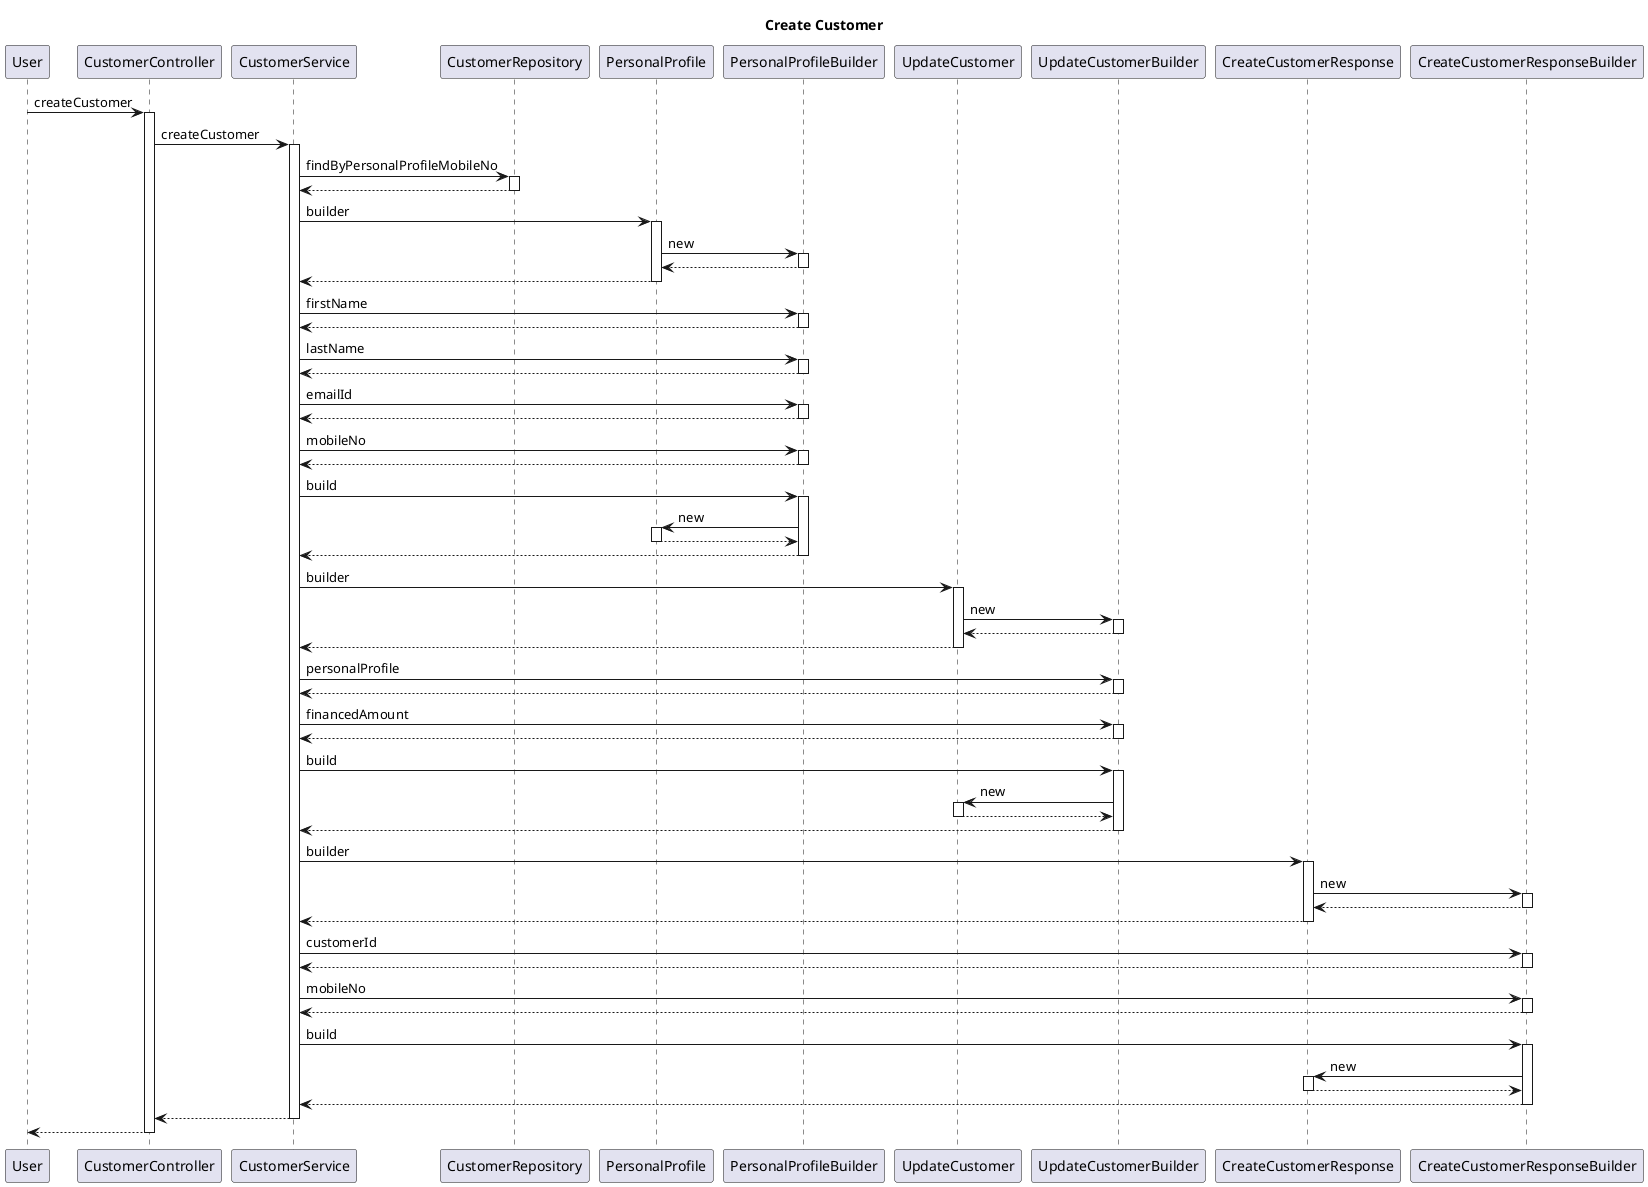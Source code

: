@startuml
title Create Customer
participant User
User -> CustomerController : createCustomer
activate CustomerController
CustomerController -> CustomerService : createCustomer
activate CustomerService
CustomerService -> CustomerRepository : findByPersonalProfileMobileNo
activate CustomerRepository
CustomerRepository --> CustomerService
deactivate CustomerRepository
CustomerService -> PersonalProfile : builder
activate PersonalProfile
PersonalProfile -> PersonalProfileBuilder : new
activate PersonalProfileBuilder
PersonalProfileBuilder --> PersonalProfile
deactivate PersonalProfileBuilder
PersonalProfile --> CustomerService
deactivate PersonalProfile
CustomerService -> PersonalProfileBuilder : firstName
activate PersonalProfileBuilder
PersonalProfileBuilder --> CustomerService
deactivate PersonalProfileBuilder
CustomerService -> PersonalProfileBuilder : lastName
activate PersonalProfileBuilder
PersonalProfileBuilder --> CustomerService
deactivate PersonalProfileBuilder
CustomerService -> PersonalProfileBuilder : emailId
activate PersonalProfileBuilder
PersonalProfileBuilder --> CustomerService
deactivate PersonalProfileBuilder
CustomerService -> PersonalProfileBuilder : mobileNo
activate PersonalProfileBuilder
PersonalProfileBuilder --> CustomerService
deactivate PersonalProfileBuilder
CustomerService -> PersonalProfileBuilder : build
activate PersonalProfileBuilder
PersonalProfileBuilder -> PersonalProfile : new
activate PersonalProfile
PersonalProfile --> PersonalProfileBuilder
deactivate PersonalProfile
PersonalProfileBuilder --> CustomerService
deactivate PersonalProfileBuilder
CustomerService -> UpdateCustomer : builder
activate UpdateCustomer
UpdateCustomer -> UpdateCustomerBuilder : new
activate UpdateCustomerBuilder
UpdateCustomerBuilder --> UpdateCustomer
deactivate UpdateCustomerBuilder
UpdateCustomer --> CustomerService
deactivate UpdateCustomer
CustomerService -> UpdateCustomerBuilder : personalProfile
activate UpdateCustomerBuilder
UpdateCustomerBuilder --> CustomerService
deactivate UpdateCustomerBuilder
CustomerService -> UpdateCustomerBuilder : financedAmount
activate UpdateCustomerBuilder
UpdateCustomerBuilder --> CustomerService
deactivate UpdateCustomerBuilder
CustomerService -> UpdateCustomerBuilder : build
activate UpdateCustomerBuilder
UpdateCustomerBuilder -> UpdateCustomer : new
activate UpdateCustomer
UpdateCustomer --> UpdateCustomerBuilder
deactivate UpdateCustomer
UpdateCustomerBuilder --> CustomerService
deactivate UpdateCustomerBuilder
CustomerService -> CreateCustomerResponse : builder
activate CreateCustomerResponse
CreateCustomerResponse -> CreateCustomerResponseBuilder : new
activate CreateCustomerResponseBuilder
CreateCustomerResponseBuilder --> CreateCustomerResponse
deactivate CreateCustomerResponseBuilder
CreateCustomerResponse --> CustomerService
deactivate CreateCustomerResponse
CustomerService -> CreateCustomerResponseBuilder : customerId
activate CreateCustomerResponseBuilder
CreateCustomerResponseBuilder --> CustomerService
deactivate CreateCustomerResponseBuilder
CustomerService -> CreateCustomerResponseBuilder : mobileNo
activate CreateCustomerResponseBuilder
CreateCustomerResponseBuilder --> CustomerService
deactivate CreateCustomerResponseBuilder
CustomerService -> CreateCustomerResponseBuilder : build
activate CreateCustomerResponseBuilder
CreateCustomerResponseBuilder -> CreateCustomerResponse : new
activate CreateCustomerResponse
CreateCustomerResponse --> CreateCustomerResponseBuilder
deactivate CreateCustomerResponse
CreateCustomerResponseBuilder --> CustomerService
deactivate CreateCustomerResponseBuilder
CustomerService --> CustomerController
deactivate CustomerService
return
@enduml